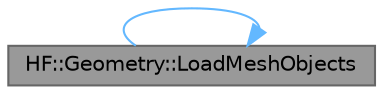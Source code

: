 digraph "HF::Geometry::LoadMeshObjects"
{
 // LATEX_PDF_SIZE
  bgcolor="transparent";
  edge [fontname=Helvetica,fontsize=10,labelfontname=Helvetica,labelfontsize=10];
  node [fontname=Helvetica,fontsize=10,shape=box,height=0.2,width=0.4];
  rankdir="LR";
  Node1 [label="HF::Geometry::LoadMeshObjects",height=0.2,width=0.4,color="gray40", fillcolor="grey60", style="filled", fontcolor="black",tooltip="Create MeshInfo instances from the OBJ at path."];
  Node1 -> Node1 [color="steelblue1",style="solid"];
}
